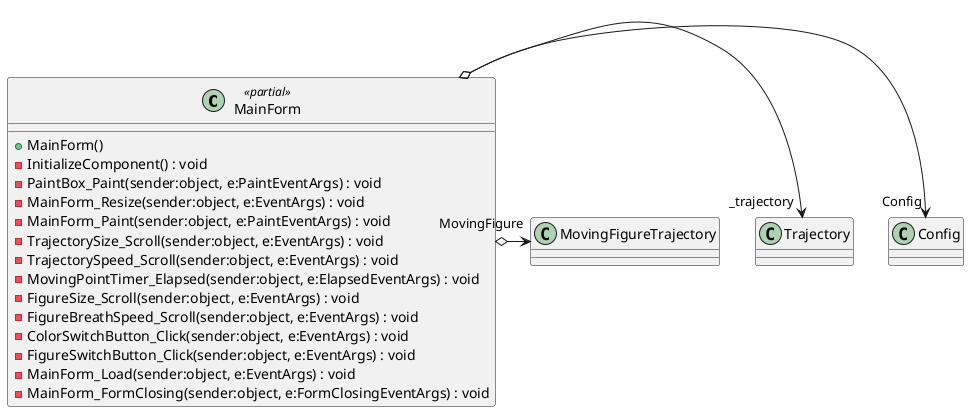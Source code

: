 @startuml
class MainForm <<partial>> {
    + MainForm()
    - InitializeComponent() : void
    - PaintBox_Paint(sender:object, e:PaintEventArgs) : void
    - MainForm_Resize(sender:object, e:EventArgs) : void
    - MainForm_Paint(sender:object, e:PaintEventArgs) : void
    - TrajectorySize_Scroll(sender:object, e:EventArgs) : void
    - TrajectorySpeed_Scroll(sender:object, e:EventArgs) : void
    - MovingPointTimer_Elapsed(sender:object, e:ElapsedEventArgs) : void
    - FigureSize_Scroll(sender:object, e:EventArgs) : void
    - FigureBreathSpeed_Scroll(sender:object, e:EventArgs) : void
    - ColorSwitchButton_Click(sender:object, e:EventArgs) : void
    - FigureSwitchButton_Click(sender:object, e:EventArgs) : void
    - MainForm_Load(sender:object, e:EventArgs) : void
    - MainForm_FormClosing(sender:object, e:FormClosingEventArgs) : void
}
MainForm o-> "Config" Config
MainForm o-> "_trajectory" Trajectory
MainForm o-> "MovingFigure" MovingFigureTrajectory

@enduml

